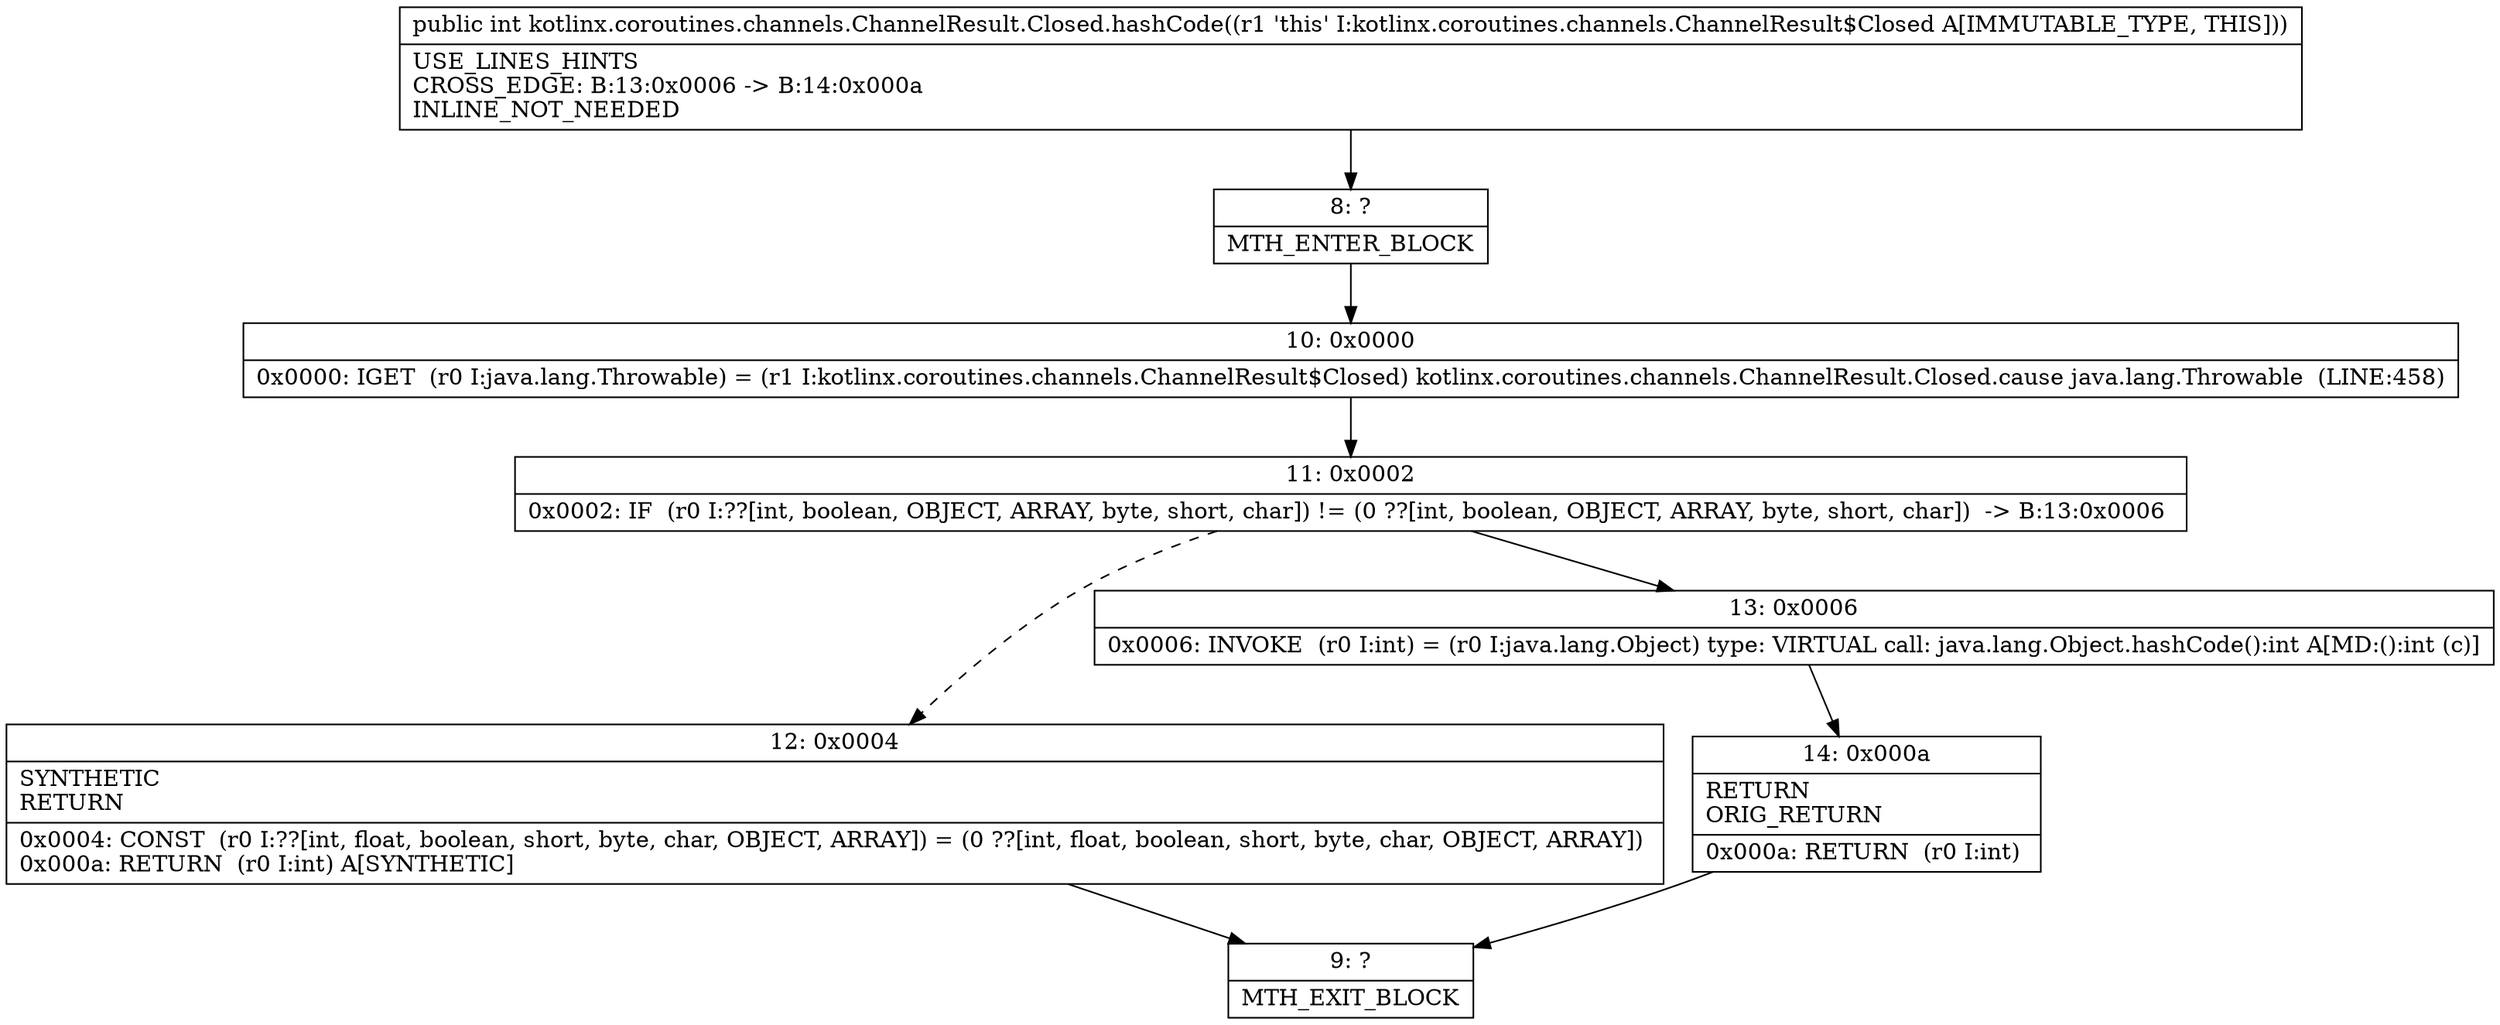 digraph "CFG forkotlinx.coroutines.channels.ChannelResult.Closed.hashCode()I" {
Node_8 [shape=record,label="{8\:\ ?|MTH_ENTER_BLOCK\l}"];
Node_10 [shape=record,label="{10\:\ 0x0000|0x0000: IGET  (r0 I:java.lang.Throwable) = (r1 I:kotlinx.coroutines.channels.ChannelResult$Closed) kotlinx.coroutines.channels.ChannelResult.Closed.cause java.lang.Throwable  (LINE:458)\l}"];
Node_11 [shape=record,label="{11\:\ 0x0002|0x0002: IF  (r0 I:??[int, boolean, OBJECT, ARRAY, byte, short, char]) != (0 ??[int, boolean, OBJECT, ARRAY, byte, short, char])  \-\> B:13:0x0006 \l}"];
Node_12 [shape=record,label="{12\:\ 0x0004|SYNTHETIC\lRETURN\l|0x0004: CONST  (r0 I:??[int, float, boolean, short, byte, char, OBJECT, ARRAY]) = (0 ??[int, float, boolean, short, byte, char, OBJECT, ARRAY]) \l0x000a: RETURN  (r0 I:int) A[SYNTHETIC]\l}"];
Node_9 [shape=record,label="{9\:\ ?|MTH_EXIT_BLOCK\l}"];
Node_13 [shape=record,label="{13\:\ 0x0006|0x0006: INVOKE  (r0 I:int) = (r0 I:java.lang.Object) type: VIRTUAL call: java.lang.Object.hashCode():int A[MD:():int (c)]\l}"];
Node_14 [shape=record,label="{14\:\ 0x000a|RETURN\lORIG_RETURN\l|0x000a: RETURN  (r0 I:int) \l}"];
MethodNode[shape=record,label="{public int kotlinx.coroutines.channels.ChannelResult.Closed.hashCode((r1 'this' I:kotlinx.coroutines.channels.ChannelResult$Closed A[IMMUTABLE_TYPE, THIS]))  | USE_LINES_HINTS\lCROSS_EDGE: B:13:0x0006 \-\> B:14:0x000a\lINLINE_NOT_NEEDED\l}"];
MethodNode -> Node_8;Node_8 -> Node_10;
Node_10 -> Node_11;
Node_11 -> Node_12[style=dashed];
Node_11 -> Node_13;
Node_12 -> Node_9;
Node_13 -> Node_14;
Node_14 -> Node_9;
}

